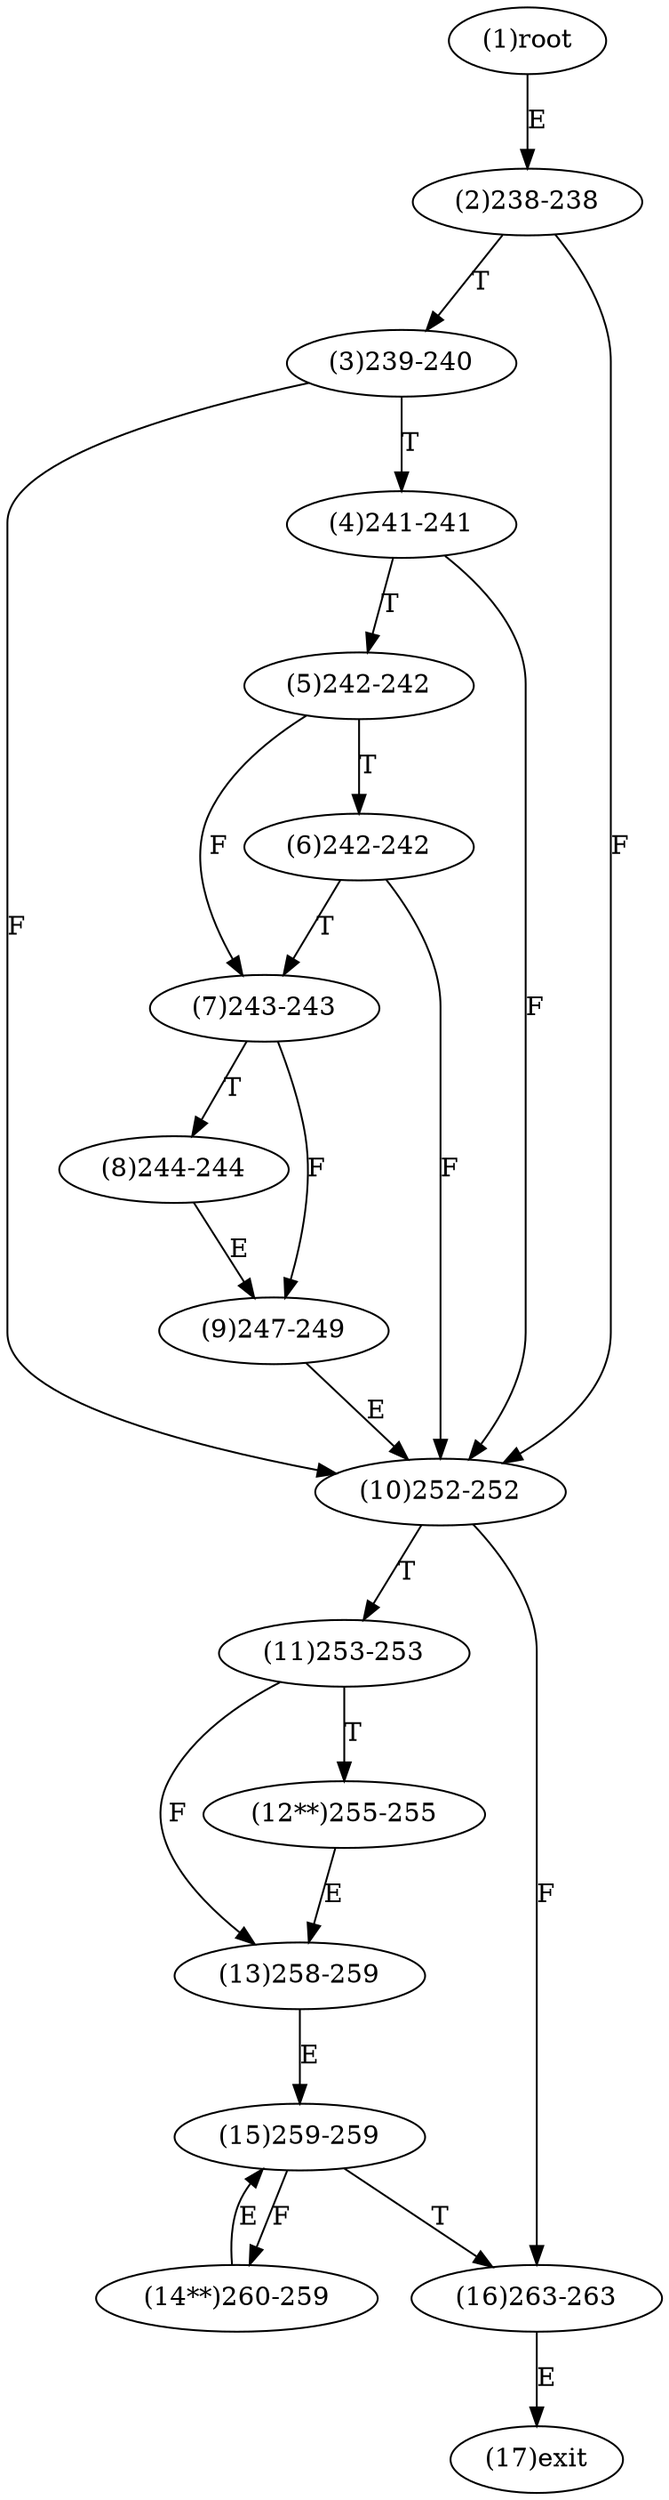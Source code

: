 digraph "" { 
1[ label="(1)root"];
2[ label="(2)238-238"];
3[ label="(3)239-240"];
4[ label="(4)241-241"];
5[ label="(5)242-242"];
6[ label="(6)242-242"];
7[ label="(7)243-243"];
8[ label="(8)244-244"];
9[ label="(9)247-249"];
10[ label="(10)252-252"];
11[ label="(11)253-253"];
12[ label="(12**)255-255"];
13[ label="(13)258-259"];
14[ label="(14**)260-259"];
15[ label="(15)259-259"];
17[ label="(17)exit"];
16[ label="(16)263-263"];
1->2[ label="E"];
2->10[ label="F"];
2->3[ label="T"];
3->10[ label="F"];
3->4[ label="T"];
4->10[ label="F"];
4->5[ label="T"];
5->7[ label="F"];
5->6[ label="T"];
6->10[ label="F"];
6->7[ label="T"];
7->9[ label="F"];
7->8[ label="T"];
8->9[ label="E"];
9->10[ label="E"];
10->16[ label="F"];
10->11[ label="T"];
11->13[ label="F"];
11->12[ label="T"];
12->13[ label="E"];
13->15[ label="E"];
14->15[ label="E"];
15->14[ label="F"];
15->16[ label="T"];
16->17[ label="E"];
}